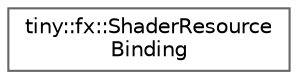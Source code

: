 digraph "Graphical Class Hierarchy"
{
 // LATEX_PDF_SIZE
  bgcolor="transparent";
  edge [fontname=Helvetica,fontsize=10,labelfontname=Helvetica,labelfontsize=10];
  node [fontname=Helvetica,fontsize=10,shape=box,height=0.2,width=0.4];
  rankdir="LR";
  Node0 [id="Node000000",label="tiny::fx::ShaderResource\lBinding",height=0.2,width=0.4,color="grey40", fillcolor="white", style="filled",URL="$structtiny_1_1fx_1_1_shader_resource_binding.html",tooltip=" "];
}
